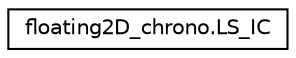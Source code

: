 digraph "Graphical Class Hierarchy"
{
 // LATEX_PDF_SIZE
  edge [fontname="Helvetica",fontsize="10",labelfontname="Helvetica",labelfontsize="10"];
  node [fontname="Helvetica",fontsize="10",shape=record];
  rankdir="LR";
  Node0 [label="floating2D_chrono.LS_IC",height=0.2,width=0.4,color="black", fillcolor="white", style="filled",URL="$classfloating2D__chrono_1_1LS__IC.html",tooltip=" "];
}
